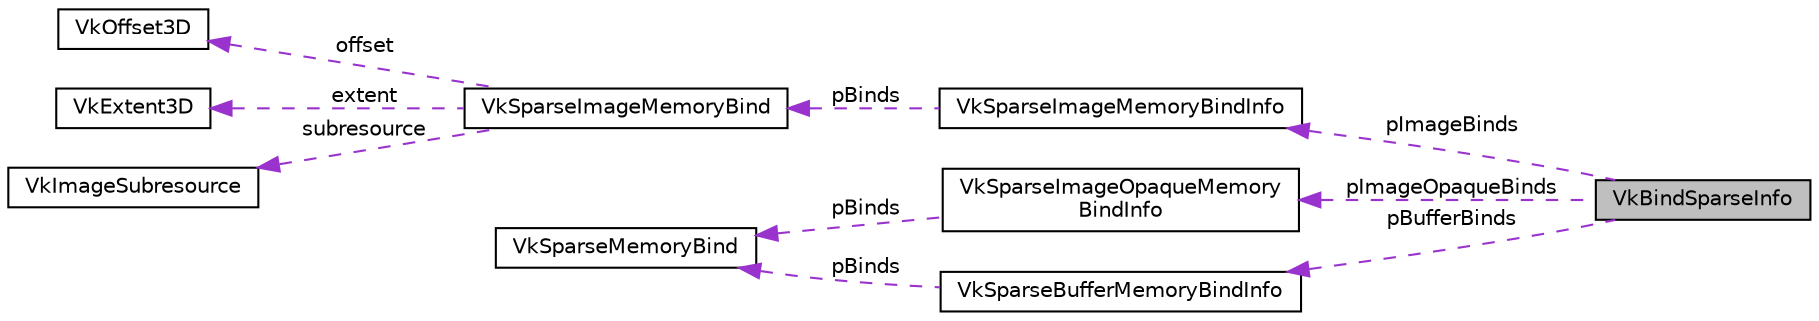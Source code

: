 digraph "VkBindSparseInfo"
{
 // LATEX_PDF_SIZE
  edge [fontname="Helvetica",fontsize="10",labelfontname="Helvetica",labelfontsize="10"];
  node [fontname="Helvetica",fontsize="10",shape=record];
  rankdir="LR";
  Node1 [label="VkBindSparseInfo",height=0.2,width=0.4,color="black", fillcolor="grey75", style="filled", fontcolor="black",tooltip=" "];
  Node2 -> Node1 [dir="back",color="darkorchid3",fontsize="10",style="dashed",label=" pImageBinds" ];
  Node2 [label="VkSparseImageMemoryBindInfo",height=0.2,width=0.4,color="black", fillcolor="white", style="filled",URL="$structVkSparseImageMemoryBindInfo.html",tooltip=" "];
  Node3 -> Node2 [dir="back",color="darkorchid3",fontsize="10",style="dashed",label=" pBinds" ];
  Node3 [label="VkSparseImageMemoryBind",height=0.2,width=0.4,color="black", fillcolor="white", style="filled",URL="$structVkSparseImageMemoryBind.html",tooltip=" "];
  Node4 -> Node3 [dir="back",color="darkorchid3",fontsize="10",style="dashed",label=" offset" ];
  Node4 [label="VkOffset3D",height=0.2,width=0.4,color="black", fillcolor="white", style="filled",URL="$structVkOffset3D.html",tooltip=" "];
  Node5 -> Node3 [dir="back",color="darkorchid3",fontsize="10",style="dashed",label=" extent" ];
  Node5 [label="VkExtent3D",height=0.2,width=0.4,color="black", fillcolor="white", style="filled",URL="$structVkExtent3D.html",tooltip=" "];
  Node6 -> Node3 [dir="back",color="darkorchid3",fontsize="10",style="dashed",label=" subresource" ];
  Node6 [label="VkImageSubresource",height=0.2,width=0.4,color="black", fillcolor="white", style="filled",URL="$structVkImageSubresource.html",tooltip=" "];
  Node7 -> Node1 [dir="back",color="darkorchid3",fontsize="10",style="dashed",label=" pImageOpaqueBinds" ];
  Node7 [label="VkSparseImageOpaqueMemory\lBindInfo",height=0.2,width=0.4,color="black", fillcolor="white", style="filled",URL="$structVkSparseImageOpaqueMemoryBindInfo.html",tooltip=" "];
  Node8 -> Node7 [dir="back",color="darkorchid3",fontsize="10",style="dashed",label=" pBinds" ];
  Node8 [label="VkSparseMemoryBind",height=0.2,width=0.4,color="black", fillcolor="white", style="filled",URL="$structVkSparseMemoryBind.html",tooltip=" "];
  Node9 -> Node1 [dir="back",color="darkorchid3",fontsize="10",style="dashed",label=" pBufferBinds" ];
  Node9 [label="VkSparseBufferMemoryBindInfo",height=0.2,width=0.4,color="black", fillcolor="white", style="filled",URL="$structVkSparseBufferMemoryBindInfo.html",tooltip=" "];
  Node8 -> Node9 [dir="back",color="darkorchid3",fontsize="10",style="dashed",label=" pBinds" ];
}
